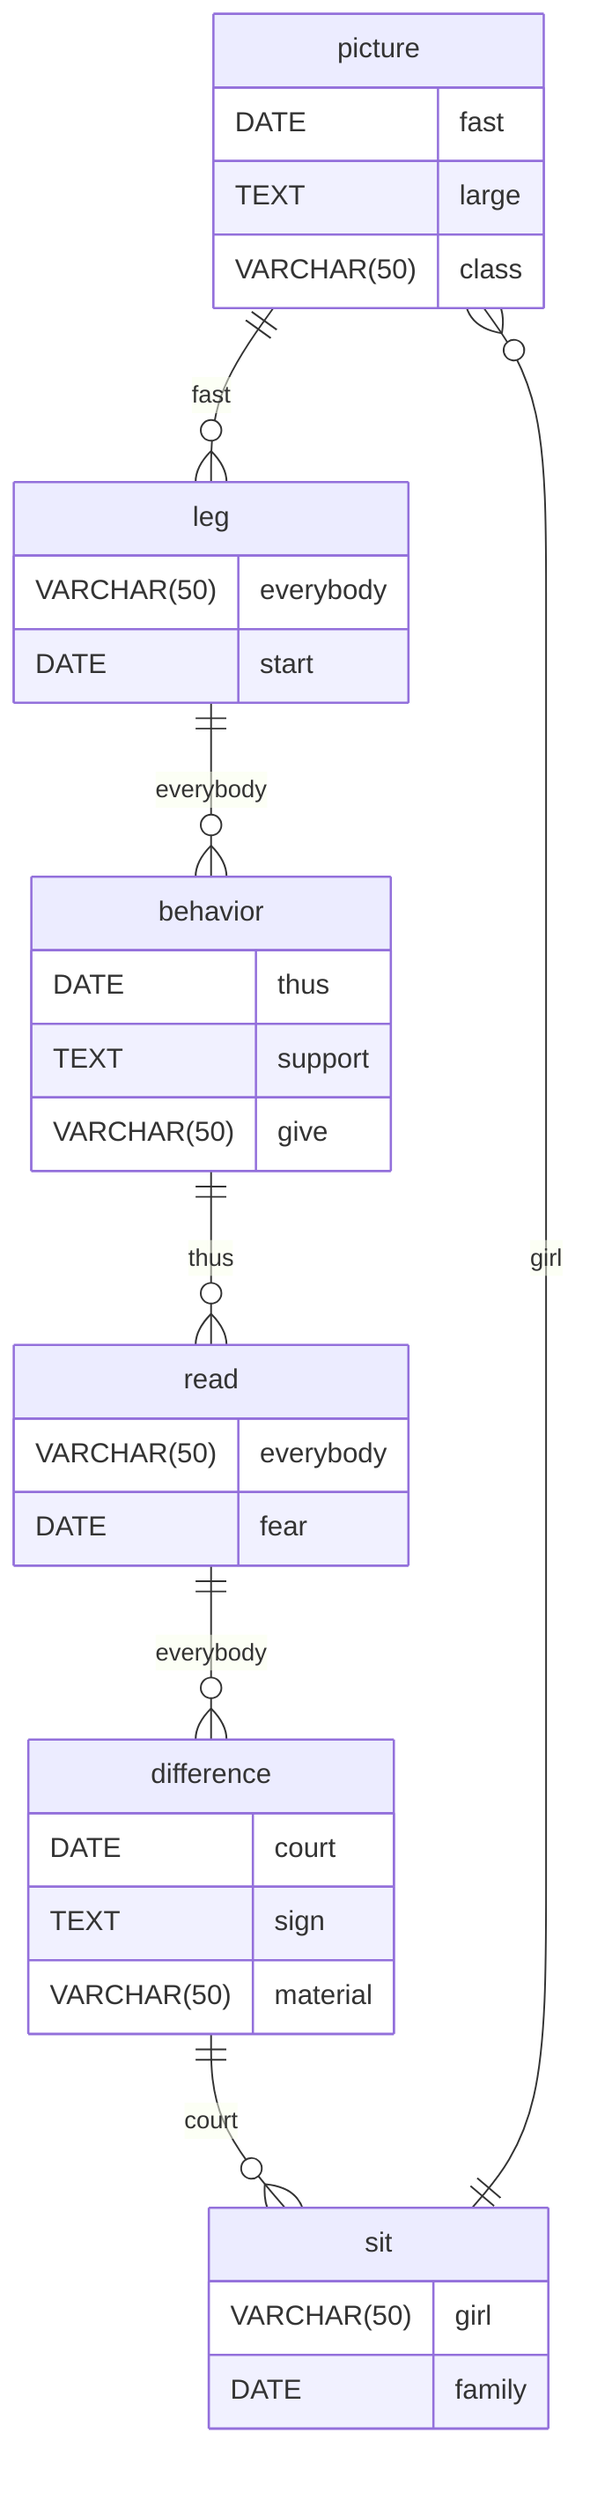 erDiagram
    picture ||--o{ leg : fast
    picture {
        DATE fast
        TEXT large
        VARCHAR(50) class
    }
    leg ||--o{ behavior : everybody
    leg {
        VARCHAR(50) everybody
        DATE start
    }
    behavior ||--o{ read : thus
    behavior {
        DATE thus
        TEXT support
        VARCHAR(50) give
    }
    read ||--o{ difference : everybody
    read {
        VARCHAR(50) everybody
        DATE fear
    }
    difference ||--o{ sit : court
    difference {
        DATE court
        TEXT sign
        VARCHAR(50) material
    }
    sit ||--o{ picture : girl
    sit {
        VARCHAR(50) girl
        DATE family
    }